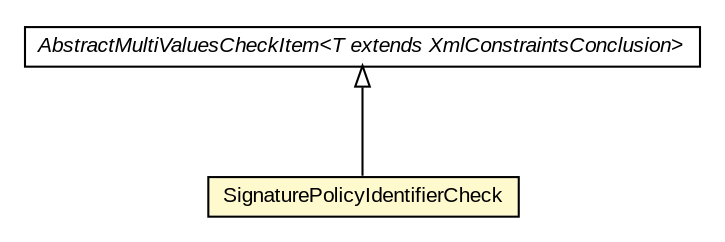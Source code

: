 #!/usr/local/bin/dot
#
# Class diagram 
# Generated by UMLGraph version R5_6-24-gf6e263 (http://www.umlgraph.org/)
#

digraph G {
	edge [fontname="arial",fontsize=10,labelfontname="arial",labelfontsize=10];
	node [fontname="arial",fontsize=10,shape=plaintext];
	nodesep=0.25;
	ranksep=0.5;
	// eu.europa.esig.dss.validation.process.bbb.AbstractMultiValuesCheckItem<T extends eu.europa.esig.dss.jaxb.detailedreport.XmlConstraintsConclusion>
	c634752 [label=<<table title="eu.europa.esig.dss.validation.process.bbb.AbstractMultiValuesCheckItem" border="0" cellborder="1" cellspacing="0" cellpadding="2" port="p" href="../../AbstractMultiValuesCheckItem.html">
		<tr><td><table border="0" cellspacing="0" cellpadding="1">
<tr><td align="center" balign="center"><font face="arial italic"> AbstractMultiValuesCheckItem&lt;T extends XmlConstraintsConclusion&gt; </font></td></tr>
		</table></td></tr>
		</table>>, URL="../../AbstractMultiValuesCheckItem.html", fontname="arial", fontcolor="black", fontsize=10.0];
	// eu.europa.esig.dss.validation.process.bbb.vci.checks.SignaturePolicyIdentifierCheck
	c634789 [label=<<table title="eu.europa.esig.dss.validation.process.bbb.vci.checks.SignaturePolicyIdentifierCheck" border="0" cellborder="1" cellspacing="0" cellpadding="2" port="p" bgcolor="lemonChiffon" href="./SignaturePolicyIdentifierCheck.html">
		<tr><td><table border="0" cellspacing="0" cellpadding="1">
<tr><td align="center" balign="center"> SignaturePolicyIdentifierCheck </td></tr>
		</table></td></tr>
		</table>>, URL="./SignaturePolicyIdentifierCheck.html", fontname="arial", fontcolor="black", fontsize=10.0];
	//eu.europa.esig.dss.validation.process.bbb.vci.checks.SignaturePolicyIdentifierCheck extends eu.europa.esig.dss.validation.process.bbb.AbstractMultiValuesCheckItem<eu.europa.esig.dss.jaxb.detailedreport.XmlVCI>
	c634752:p -> c634789:p [dir=back,arrowtail=empty];
}

